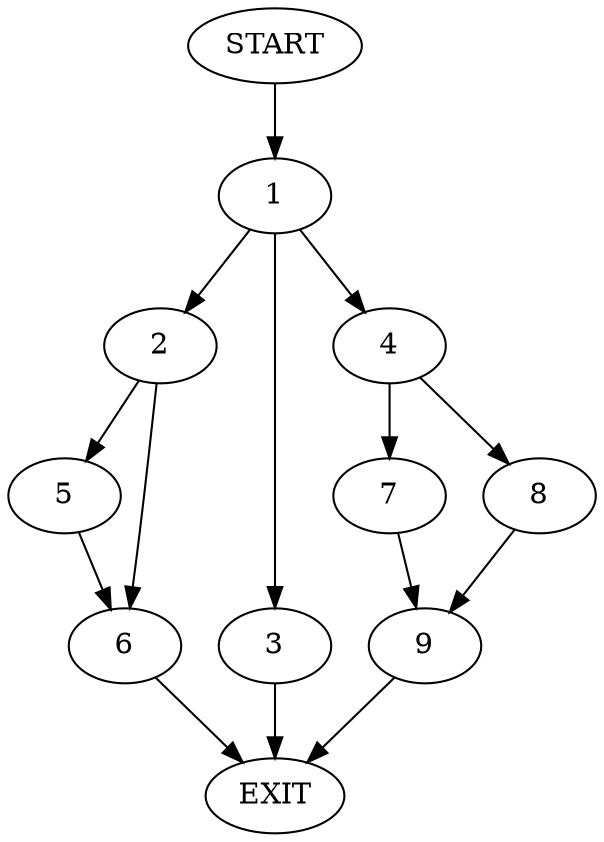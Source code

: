 digraph {
0 [label="START"]
10 [label="EXIT"]
0 -> 1
1 -> 2
1 -> 3
1 -> 4
2 -> 5
2 -> 6
4 -> 7
4 -> 8
3 -> 10
8 -> 9
7 -> 9
9 -> 10
5 -> 6
6 -> 10
}
